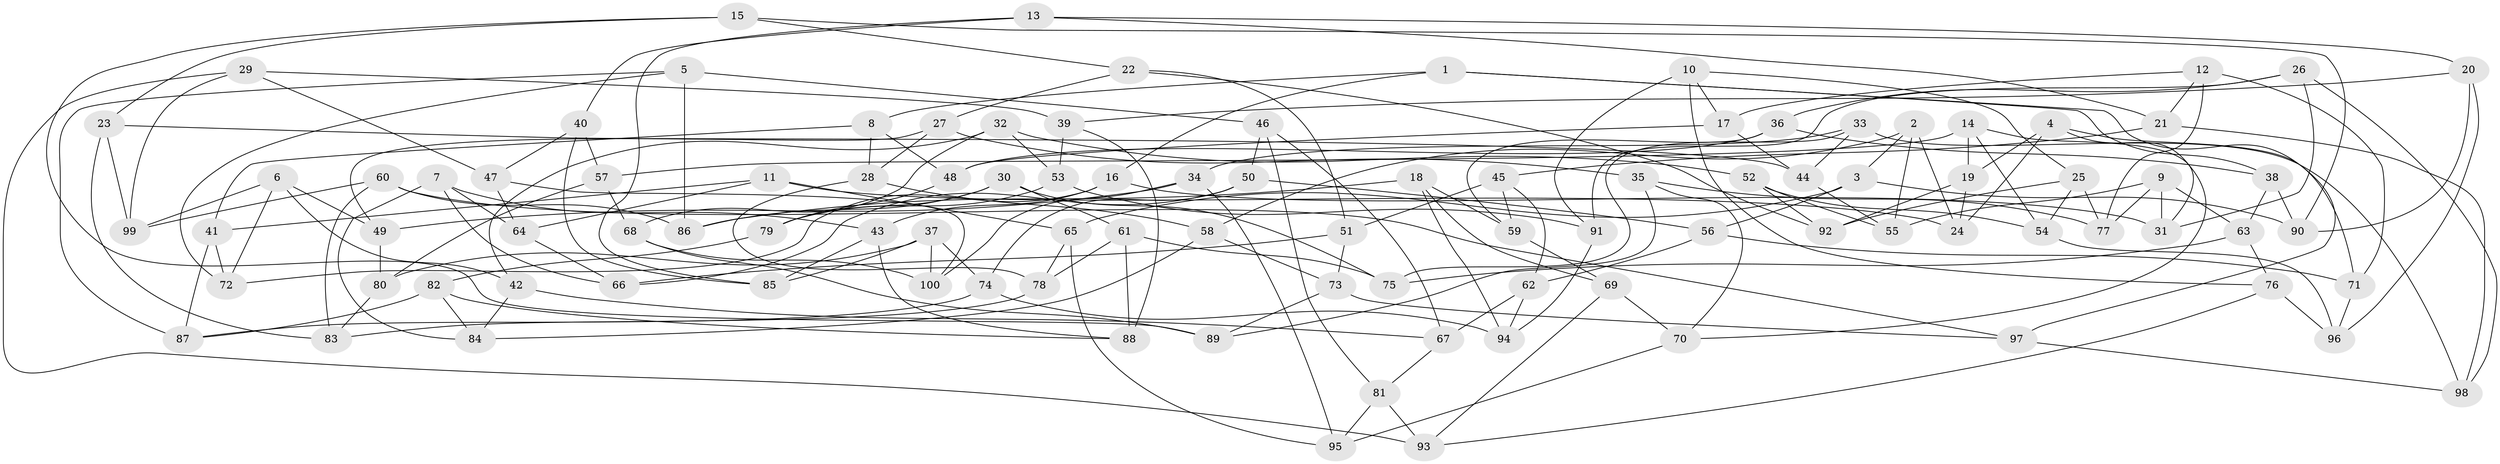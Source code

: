 // coarse degree distribution, {6: 0.6166666666666667, 4: 0.2833333333333333, 5: 0.05, 3: 0.05}
// Generated by graph-tools (version 1.1) at 2025/52/02/27/25 19:52:34]
// undirected, 100 vertices, 200 edges
graph export_dot {
graph [start="1"]
  node [color=gray90,style=filled];
  1;
  2;
  3;
  4;
  5;
  6;
  7;
  8;
  9;
  10;
  11;
  12;
  13;
  14;
  15;
  16;
  17;
  18;
  19;
  20;
  21;
  22;
  23;
  24;
  25;
  26;
  27;
  28;
  29;
  30;
  31;
  32;
  33;
  34;
  35;
  36;
  37;
  38;
  39;
  40;
  41;
  42;
  43;
  44;
  45;
  46;
  47;
  48;
  49;
  50;
  51;
  52;
  53;
  54;
  55;
  56;
  57;
  58;
  59;
  60;
  61;
  62;
  63;
  64;
  65;
  66;
  67;
  68;
  69;
  70;
  71;
  72;
  73;
  74;
  75;
  76;
  77;
  78;
  79;
  80;
  81;
  82;
  83;
  84;
  85;
  86;
  87;
  88;
  89;
  90;
  91;
  92;
  93;
  94;
  95;
  96;
  97;
  98;
  99;
  100;
  1 -- 16;
  1 -- 97;
  1 -- 8;
  1 -- 38;
  2 -- 24;
  2 -- 55;
  2 -- 58;
  2 -- 3;
  3 -- 65;
  3 -- 56;
  3 -- 90;
  4 -- 31;
  4 -- 24;
  4 -- 19;
  4 -- 71;
  5 -- 46;
  5 -- 87;
  5 -- 86;
  5 -- 72;
  6 -- 42;
  6 -- 49;
  6 -- 99;
  6 -- 72;
  7 -- 43;
  7 -- 84;
  7 -- 64;
  7 -- 66;
  8 -- 41;
  8 -- 28;
  8 -- 48;
  9 -- 31;
  9 -- 77;
  9 -- 63;
  9 -- 55;
  10 -- 91;
  10 -- 76;
  10 -- 25;
  10 -- 17;
  11 -- 65;
  11 -- 64;
  11 -- 24;
  11 -- 41;
  12 -- 77;
  12 -- 71;
  12 -- 21;
  12 -- 17;
  13 -- 21;
  13 -- 40;
  13 -- 85;
  13 -- 20;
  14 -- 70;
  14 -- 57;
  14 -- 54;
  14 -- 19;
  15 -- 23;
  15 -- 22;
  15 -- 89;
  15 -- 90;
  16 -- 31;
  16 -- 72;
  16 -- 43;
  17 -- 44;
  17 -- 48;
  18 -- 94;
  18 -- 86;
  18 -- 59;
  18 -- 69;
  19 -- 24;
  19 -- 92;
  20 -- 90;
  20 -- 39;
  20 -- 96;
  21 -- 45;
  21 -- 98;
  22 -- 27;
  22 -- 51;
  22 -- 92;
  23 -- 83;
  23 -- 44;
  23 -- 99;
  25 -- 92;
  25 -- 54;
  25 -- 77;
  26 -- 36;
  26 -- 31;
  26 -- 98;
  26 -- 91;
  27 -- 28;
  27 -- 49;
  27 -- 35;
  28 -- 78;
  28 -- 58;
  29 -- 93;
  29 -- 99;
  29 -- 47;
  29 -- 39;
  30 -- 86;
  30 -- 79;
  30 -- 61;
  30 -- 75;
  32 -- 52;
  32 -- 42;
  32 -- 53;
  32 -- 68;
  33 -- 44;
  33 -- 34;
  33 -- 98;
  33 -- 75;
  34 -- 49;
  34 -- 95;
  34 -- 100;
  35 -- 77;
  35 -- 70;
  35 -- 89;
  36 -- 38;
  36 -- 48;
  36 -- 59;
  37 -- 80;
  37 -- 74;
  37 -- 100;
  37 -- 85;
  38 -- 90;
  38 -- 63;
  39 -- 88;
  39 -- 53;
  40 -- 85;
  40 -- 47;
  40 -- 57;
  41 -- 72;
  41 -- 87;
  42 -- 84;
  42 -- 67;
  43 -- 88;
  43 -- 85;
  44 -- 55;
  45 -- 59;
  45 -- 51;
  45 -- 62;
  46 -- 81;
  46 -- 67;
  46 -- 50;
  47 -- 64;
  47 -- 100;
  48 -- 79;
  49 -- 80;
  50 -- 66;
  50 -- 74;
  50 -- 56;
  51 -- 73;
  51 -- 66;
  52 -- 55;
  52 -- 92;
  52 -- 54;
  53 -- 91;
  53 -- 79;
  54 -- 96;
  56 -- 71;
  56 -- 62;
  57 -- 80;
  57 -- 68;
  58 -- 84;
  58 -- 73;
  59 -- 69;
  60 -- 97;
  60 -- 99;
  60 -- 83;
  60 -- 86;
  61 -- 75;
  61 -- 78;
  61 -- 88;
  62 -- 94;
  62 -- 67;
  63 -- 76;
  63 -- 75;
  64 -- 66;
  65 -- 78;
  65 -- 95;
  67 -- 81;
  68 -- 89;
  68 -- 100;
  69 -- 70;
  69 -- 93;
  70 -- 95;
  71 -- 96;
  73 -- 89;
  73 -- 97;
  74 -- 94;
  74 -- 87;
  76 -- 96;
  76 -- 93;
  78 -- 83;
  79 -- 82;
  80 -- 83;
  81 -- 95;
  81 -- 93;
  82 -- 84;
  82 -- 87;
  82 -- 88;
  91 -- 94;
  97 -- 98;
}
